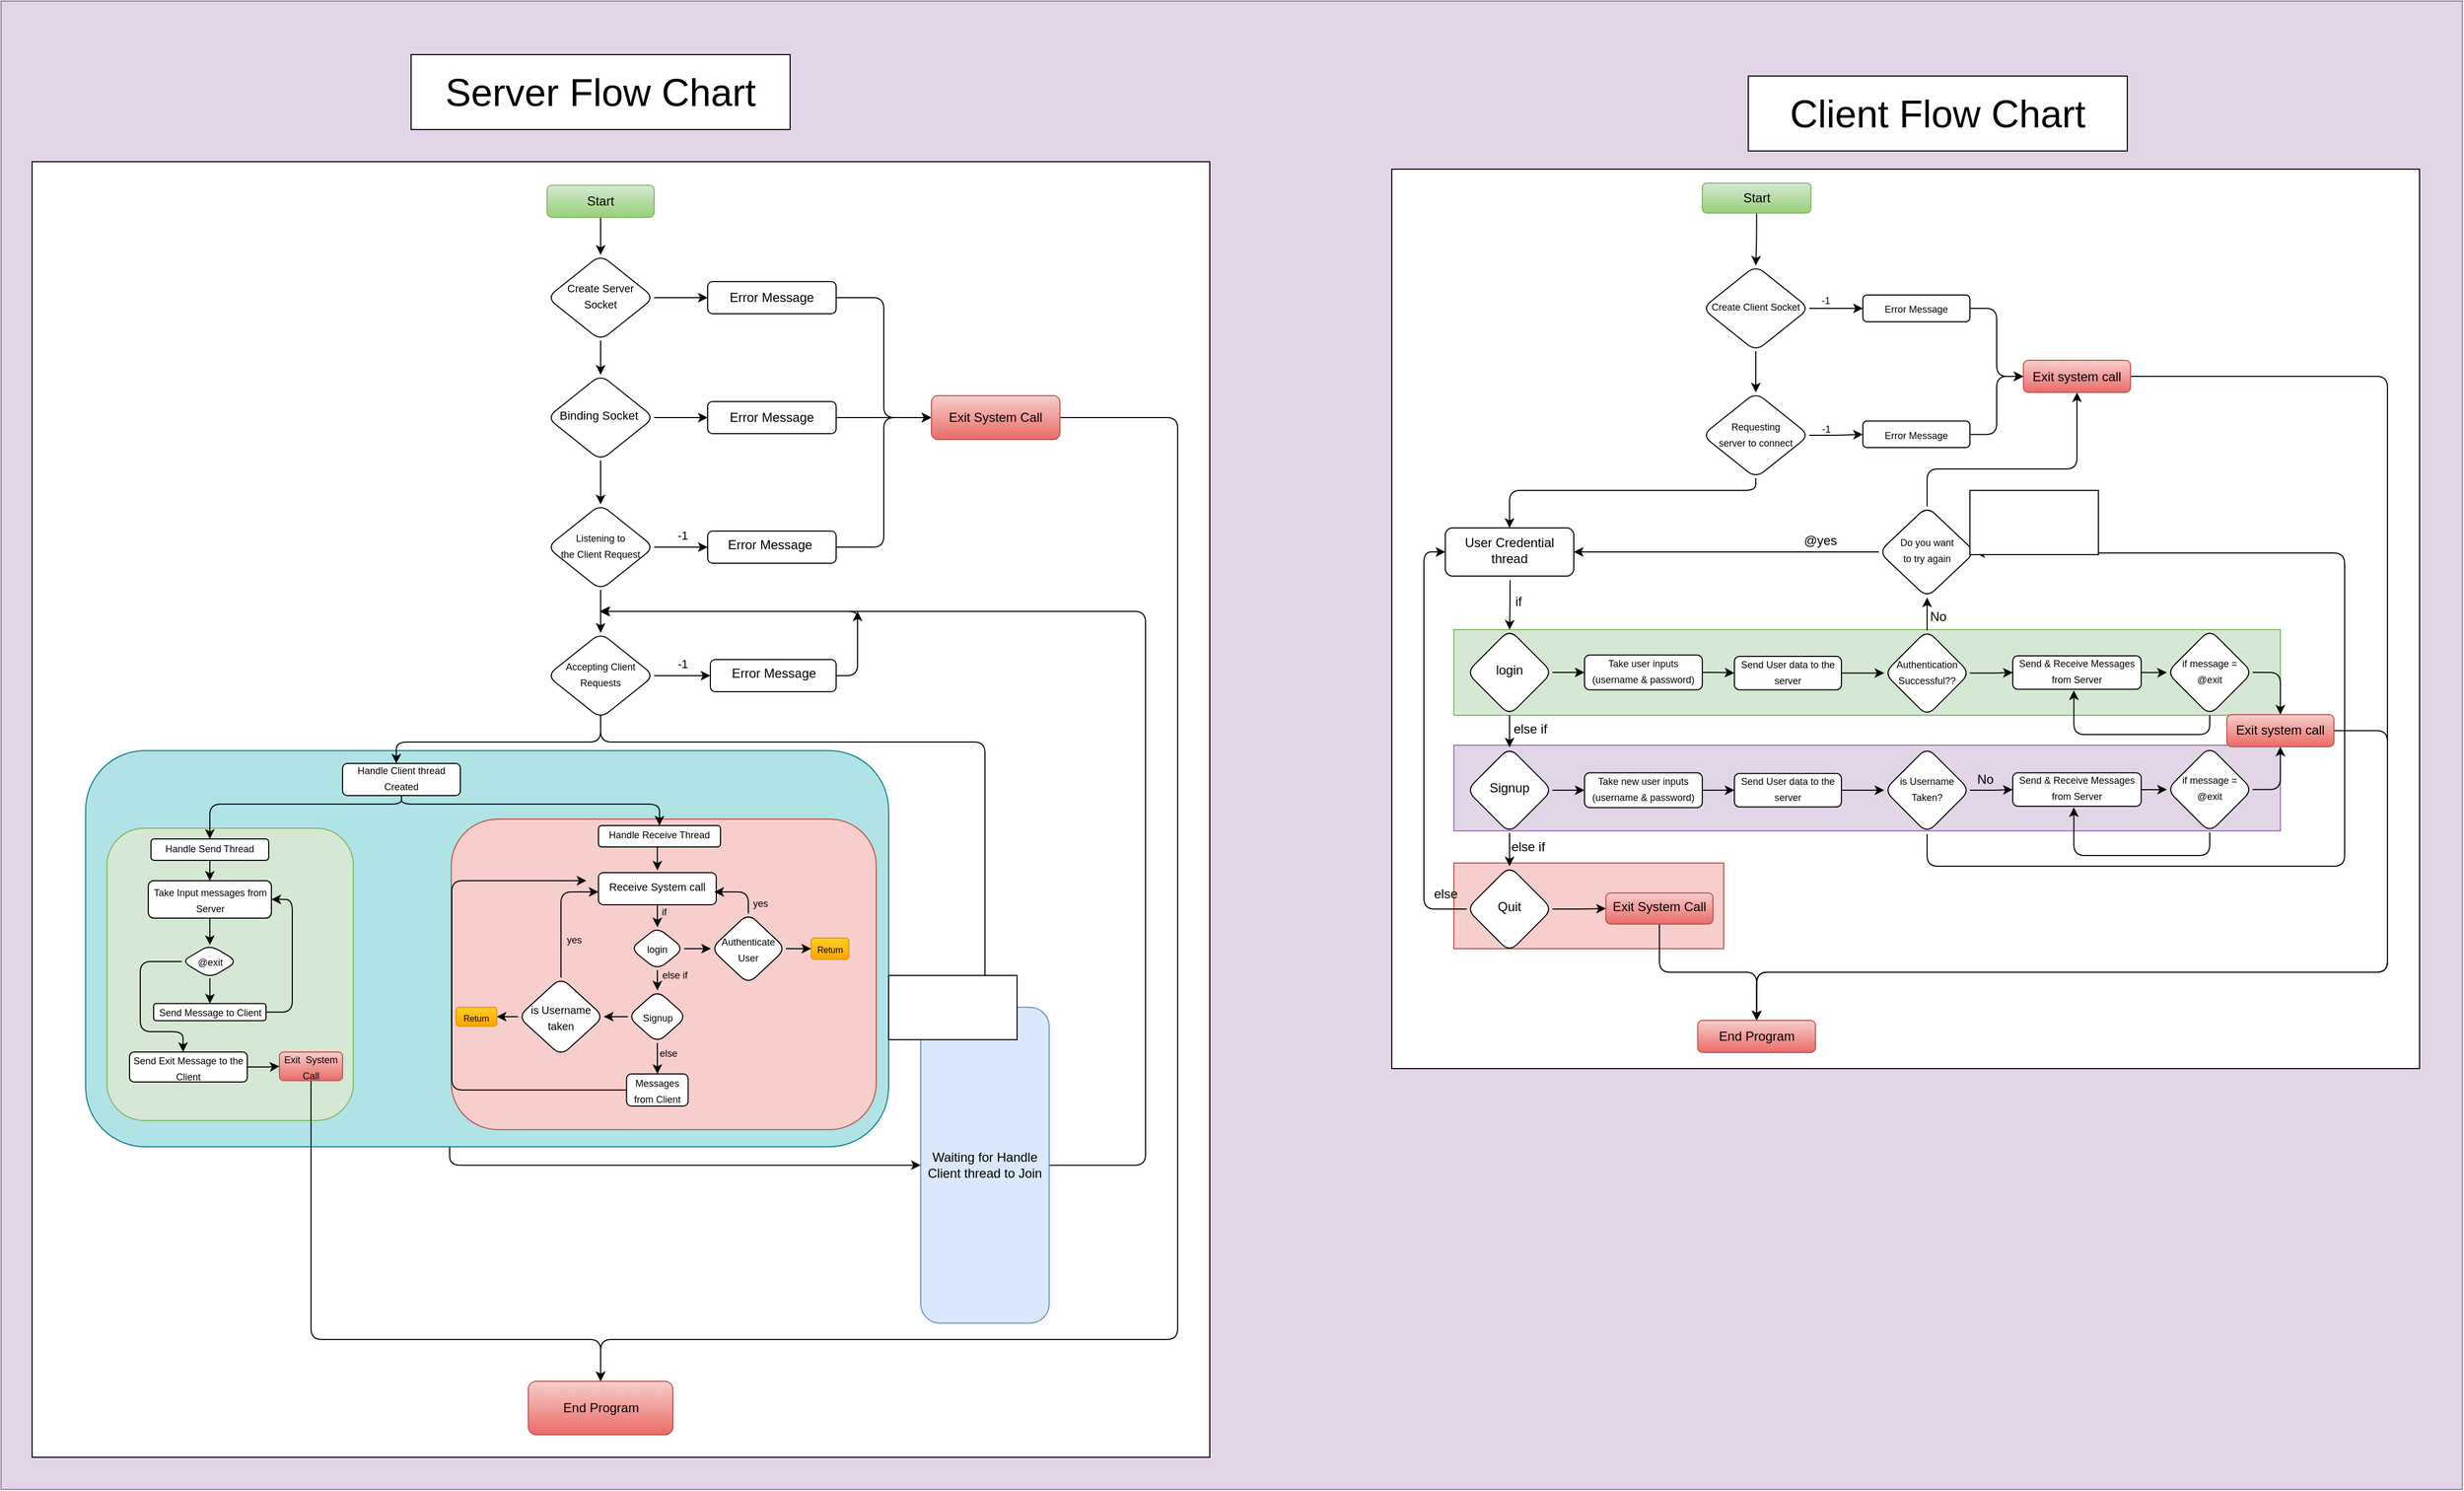 <mxfile version="22.0.4" type="github">
  <diagram id="C5RBs43oDa-KdzZeNtuy" name="Page-1">
    <mxGraphModel dx="3303" dy="2513" grid="1" gridSize="10" guides="1" tooltips="1" connect="1" arrows="1" fold="1" page="1" pageScale="1" pageWidth="827" pageHeight="1169" math="0" shadow="0">
      <root>
        <mxCell id="WIyWlLk6GJQsqaUBKTNV-0" />
        <mxCell id="WIyWlLk6GJQsqaUBKTNV-1" parent="WIyWlLk6GJQsqaUBKTNV-0" />
        <mxCell id="n1alUwQBTvNdXAod-HOT-214" value="" style="rounded=0;whiteSpace=wrap;html=1;fillColor=#e1d5e7;strokeColor=#9673a6;" vertex="1" parent="WIyWlLk6GJQsqaUBKTNV-1">
          <mxGeometry x="-179" y="-170" width="2299" height="1390" as="geometry" />
        </mxCell>
        <mxCell id="n1alUwQBTvNdXAod-HOT-212" value="" style="rounded=0;whiteSpace=wrap;html=1;" vertex="1" parent="WIyWlLk6GJQsqaUBKTNV-1">
          <mxGeometry x="1120" y="-13" width="960" height="840" as="geometry" />
        </mxCell>
        <mxCell id="n1alUwQBTvNdXAod-HOT-210" value="" style="rounded=0;whiteSpace=wrap;html=1;fillColor=#f8cecc;strokeColor=#b85450;" vertex="1" parent="WIyWlLk6GJQsqaUBKTNV-1">
          <mxGeometry x="1178" y="635" width="252" height="80" as="geometry" />
        </mxCell>
        <mxCell id="n1alUwQBTvNdXAod-HOT-209" value="" style="rounded=0;whiteSpace=wrap;html=1;fillColor=#e1d5e7;strokeColor=#9673a6;" vertex="1" parent="WIyWlLk6GJQsqaUBKTNV-1">
          <mxGeometry x="1178" y="525" width="772" height="80" as="geometry" />
        </mxCell>
        <mxCell id="n1alUwQBTvNdXAod-HOT-208" value="" style="rounded=0;whiteSpace=wrap;html=1;fillColor=#d5e8d4;strokeColor=#82b366;" vertex="1" parent="WIyWlLk6GJQsqaUBKTNV-1">
          <mxGeometry x="1178" y="417" width="772" height="80" as="geometry" />
        </mxCell>
        <mxCell id="n1alUwQBTvNdXAod-HOT-104" value="" style="square=1;whiteSpace=wrap;html=1;" vertex="1" parent="WIyWlLk6GJQsqaUBKTNV-1">
          <mxGeometry x="-150" y="-20" width="1100" height="1210" as="geometry" />
        </mxCell>
        <mxCell id="n1alUwQBTvNdXAod-HOT-87" value="" style="edgeStyle=orthogonalEdgeStyle;rounded=1;orthogonalLoop=1;jettySize=auto;html=1;entryX=0;entryY=0.5;entryDx=0;entryDy=0;" edge="1" parent="WIyWlLk6GJQsqaUBKTNV-1" source="n1alUwQBTvNdXAod-HOT-85" target="n1alUwQBTvNdXAod-HOT-24">
          <mxGeometry relative="1" as="geometry">
            <mxPoint x="275" y="980" as="targetPoint" />
            <Array as="points">
              <mxPoint x="240" y="917" />
            </Array>
          </mxGeometry>
        </mxCell>
        <mxCell id="n1alUwQBTvNdXAod-HOT-85" value="" style="rounded=1;whiteSpace=wrap;html=1;fillColor=#b0e3e6;strokeColor=#0e8088;" vertex="1" parent="WIyWlLk6GJQsqaUBKTNV-1">
          <mxGeometry x="-100" y="530" width="750" height="370" as="geometry" />
        </mxCell>
        <mxCell id="n1alUwQBTvNdXAod-HOT-82" value="" style="rounded=1;whiteSpace=wrap;html=1;fillColor=#d5e8d4;strokeColor=#82b366;" vertex="1" parent="WIyWlLk6GJQsqaUBKTNV-1">
          <mxGeometry x="-80" y="602.5" width="230" height="273" as="geometry" />
        </mxCell>
        <mxCell id="n1alUwQBTvNdXAod-HOT-68" value="" style="rounded=1;whiteSpace=wrap;html=1;fillColor=#f8cecc;strokeColor=#b85450;" vertex="1" parent="WIyWlLk6GJQsqaUBKTNV-1">
          <mxGeometry x="241.5" y="594" width="397" height="290" as="geometry" />
        </mxCell>
        <mxCell id="n1alUwQBTvNdXAod-HOT-110" value="" style="edgeStyle=orthogonalEdgeStyle;rounded=1;orthogonalLoop=1;jettySize=auto;html=1;" edge="1" parent="WIyWlLk6GJQsqaUBKTNV-1" source="WIyWlLk6GJQsqaUBKTNV-3" target="WIyWlLk6GJQsqaUBKTNV-6">
          <mxGeometry relative="1" as="geometry" />
        </mxCell>
        <mxCell id="WIyWlLk6GJQsqaUBKTNV-3" value="Start" style="rounded=1;whiteSpace=wrap;html=1;fontSize=12;glass=0;strokeWidth=1;shadow=0;fillColor=#d5e8d4;gradientColor=#97d077;strokeColor=#82b366;" parent="WIyWlLk6GJQsqaUBKTNV-1" vertex="1">
          <mxGeometry x="331" y="2" width="100" height="30" as="geometry" />
        </mxCell>
        <mxCell id="n1alUwQBTvNdXAod-HOT-111" value="" style="edgeStyle=orthogonalEdgeStyle;rounded=1;orthogonalLoop=1;jettySize=auto;html=1;" edge="1" parent="WIyWlLk6GJQsqaUBKTNV-1" source="WIyWlLk6GJQsqaUBKTNV-6" target="WIyWlLk6GJQsqaUBKTNV-10">
          <mxGeometry relative="1" as="geometry" />
        </mxCell>
        <mxCell id="n1alUwQBTvNdXAod-HOT-113" value="" style="edgeStyle=orthogonalEdgeStyle;rounded=1;orthogonalLoop=1;jettySize=auto;html=1;" edge="1" parent="WIyWlLk6GJQsqaUBKTNV-1" source="WIyWlLk6GJQsqaUBKTNV-6" target="WIyWlLk6GJQsqaUBKTNV-7">
          <mxGeometry relative="1" as="geometry" />
        </mxCell>
        <mxCell id="WIyWlLk6GJQsqaUBKTNV-6" value="&lt;font style=&quot;font-size: 10px;&quot;&gt;Create Server Socket&lt;/font&gt;" style="rhombus;whiteSpace=wrap;html=1;shadow=0;fontFamily=Helvetica;fontSize=12;align=center;strokeWidth=1;spacing=6;spacingTop=-4;rounded=1;" parent="WIyWlLk6GJQsqaUBKTNV-1" vertex="1">
          <mxGeometry x="331" y="67" width="100" height="80" as="geometry" />
        </mxCell>
        <mxCell id="n1alUwQBTvNdXAod-HOT-100" value="" style="edgeStyle=orthogonalEdgeStyle;rounded=1;orthogonalLoop=1;jettySize=auto;html=1;entryX=0;entryY=0.5;entryDx=0;entryDy=0;" edge="1" parent="WIyWlLk6GJQsqaUBKTNV-1" source="WIyWlLk6GJQsqaUBKTNV-7" target="n1alUwQBTvNdXAod-HOT-97">
          <mxGeometry relative="1" as="geometry">
            <mxPoint x="681" y="107" as="targetPoint" />
          </mxGeometry>
        </mxCell>
        <mxCell id="WIyWlLk6GJQsqaUBKTNV-7" value="Error Message" style="rounded=1;whiteSpace=wrap;html=1;fontSize=12;glass=0;strokeWidth=1;shadow=0;" parent="WIyWlLk6GJQsqaUBKTNV-1" vertex="1">
          <mxGeometry x="481" y="92" width="120" height="30" as="geometry" />
        </mxCell>
        <mxCell id="n1alUwQBTvNdXAod-HOT-112" value="" style="edgeStyle=orthogonalEdgeStyle;rounded=1;orthogonalLoop=1;jettySize=auto;html=1;" edge="1" parent="WIyWlLk6GJQsqaUBKTNV-1" source="WIyWlLk6GJQsqaUBKTNV-10" target="n1alUwQBTvNdXAod-HOT-1">
          <mxGeometry relative="1" as="geometry" />
        </mxCell>
        <mxCell id="n1alUwQBTvNdXAod-HOT-114" value="" style="edgeStyle=orthogonalEdgeStyle;rounded=1;orthogonalLoop=1;jettySize=auto;html=1;" edge="1" parent="WIyWlLk6GJQsqaUBKTNV-1" source="WIyWlLk6GJQsqaUBKTNV-10" target="WIyWlLk6GJQsqaUBKTNV-12">
          <mxGeometry relative="1" as="geometry" />
        </mxCell>
        <mxCell id="WIyWlLk6GJQsqaUBKTNV-10" value="&lt;font style=&quot;font-size: 11px;&quot;&gt;Binding Socket&amp;nbsp;&lt;/font&gt;" style="rhombus;whiteSpace=wrap;html=1;shadow=0;fontFamily=Helvetica;fontSize=12;align=center;strokeWidth=1;spacing=6;spacingTop=-4;rounded=1;" parent="WIyWlLk6GJQsqaUBKTNV-1" vertex="1">
          <mxGeometry x="331" y="179" width="100" height="80" as="geometry" />
        </mxCell>
        <mxCell id="n1alUwQBTvNdXAod-HOT-101" value="" style="edgeStyle=orthogonalEdgeStyle;rounded=1;orthogonalLoop=1;jettySize=auto;html=1;" edge="1" parent="WIyWlLk6GJQsqaUBKTNV-1" source="WIyWlLk6GJQsqaUBKTNV-12" target="n1alUwQBTvNdXAod-HOT-97">
          <mxGeometry relative="1" as="geometry" />
        </mxCell>
        <mxCell id="WIyWlLk6GJQsqaUBKTNV-12" value="Error Message" style="rounded=1;whiteSpace=wrap;html=1;fontSize=12;glass=0;strokeWidth=1;shadow=0;" parent="WIyWlLk6GJQsqaUBKTNV-1" vertex="1">
          <mxGeometry x="481" y="204" width="120" height="30" as="geometry" />
        </mxCell>
        <mxCell id="n1alUwQBTvNdXAod-HOT-6" value="" style="edgeStyle=orthogonalEdgeStyle;rounded=1;orthogonalLoop=1;jettySize=auto;html=1;exitX=1;exitY=0.5;exitDx=0;exitDy=0;" edge="1" parent="WIyWlLk6GJQsqaUBKTNV-1" source="n1alUwQBTvNdXAod-HOT-1" target="n1alUwQBTvNdXAod-HOT-5">
          <mxGeometry relative="1" as="geometry">
            <mxPoint x="441" y="340" as="sourcePoint" />
          </mxGeometry>
        </mxCell>
        <mxCell id="n1alUwQBTvNdXAod-HOT-9" value="" style="edgeStyle=orthogonalEdgeStyle;rounded=1;orthogonalLoop=1;jettySize=auto;html=1;exitX=0.5;exitY=1;exitDx=0;exitDy=0;" edge="1" parent="WIyWlLk6GJQsqaUBKTNV-1" source="n1alUwQBTvNdXAod-HOT-1" target="n1alUwQBTvNdXAod-HOT-8">
          <mxGeometry relative="1" as="geometry">
            <mxPoint x="361" y="400" as="sourcePoint" />
          </mxGeometry>
        </mxCell>
        <mxCell id="n1alUwQBTvNdXAod-HOT-1" value="&lt;font style=&quot;font-size: 9px;&quot;&gt;Listening to &lt;br&gt;the Client Request&lt;/font&gt;" style="rhombus;whiteSpace=wrap;html=1;shadow=0;fontFamily=Helvetica;fontSize=12;align=center;strokeWidth=1;spacing=6;spacingTop=-4;rounded=1;" vertex="1" parent="WIyWlLk6GJQsqaUBKTNV-1">
          <mxGeometry x="331" y="300" width="100" height="80" as="geometry" />
        </mxCell>
        <mxCell id="n1alUwQBTvNdXAod-HOT-102" style="edgeStyle=orthogonalEdgeStyle;rounded=1;orthogonalLoop=1;jettySize=auto;html=1;entryX=0;entryY=0.5;entryDx=0;entryDy=0;" edge="1" parent="WIyWlLk6GJQsqaUBKTNV-1" source="n1alUwQBTvNdXAod-HOT-5" target="n1alUwQBTvNdXAod-HOT-97">
          <mxGeometry relative="1" as="geometry" />
        </mxCell>
        <mxCell id="n1alUwQBTvNdXAod-HOT-5" value="Error Message&amp;nbsp;" style="rounded=1;whiteSpace=wrap;html=1;shadow=0;strokeWidth=1;spacing=6;spacingTop=-4;" vertex="1" parent="WIyWlLk6GJQsqaUBKTNV-1">
          <mxGeometry x="481" y="325" width="120" height="30" as="geometry" />
        </mxCell>
        <mxCell id="n1alUwQBTvNdXAod-HOT-12" value="" style="edgeStyle=orthogonalEdgeStyle;rounded=1;orthogonalLoop=1;jettySize=auto;html=1;" edge="1" parent="WIyWlLk6GJQsqaUBKTNV-1" source="n1alUwQBTvNdXAod-HOT-8" target="n1alUwQBTvNdXAod-HOT-11">
          <mxGeometry relative="1" as="geometry" />
        </mxCell>
        <mxCell id="n1alUwQBTvNdXAod-HOT-20" value="" style="edgeStyle=orthogonalEdgeStyle;rounded=1;orthogonalLoop=1;jettySize=auto;html=1;entryX=0.456;entryY=0.001;entryDx=0;entryDy=0;entryPerimeter=0;" edge="1" parent="WIyWlLk6GJQsqaUBKTNV-1" target="n1alUwQBTvNdXAod-HOT-19">
          <mxGeometry relative="1" as="geometry">
            <mxPoint x="381" y="475" as="sourcePoint" />
            <mxPoint x="281" y="542" as="targetPoint" />
            <Array as="points">
              <mxPoint x="381" y="522" />
              <mxPoint x="190" y="522" />
            </Array>
          </mxGeometry>
        </mxCell>
        <mxCell id="n1alUwQBTvNdXAod-HOT-22" style="edgeStyle=orthogonalEdgeStyle;rounded=1;orthogonalLoop=1;jettySize=auto;html=1;exitX=0.5;exitY=1;exitDx=0;exitDy=0;entryX=0.5;entryY=0;entryDx=0;entryDy=0;" edge="1" parent="WIyWlLk6GJQsqaUBKTNV-1" source="n1alUwQBTvNdXAod-HOT-8" target="n1alUwQBTvNdXAod-HOT-24">
          <mxGeometry relative="1" as="geometry">
            <mxPoint x="591" y="684" as="targetPoint" />
            <mxPoint x="381" y="552" as="sourcePoint" />
            <Array as="points">
              <mxPoint x="381" y="522" />
              <mxPoint x="740" y="522" />
            </Array>
          </mxGeometry>
        </mxCell>
        <mxCell id="n1alUwQBTvNdXAod-HOT-8" value="&lt;font style=&quot;font-size: 9px;&quot;&gt;Accepting Client Requests&lt;/font&gt;" style="rhombus;whiteSpace=wrap;html=1;shadow=0;fontFamily=Helvetica;fontSize=12;align=center;strokeWidth=1;spacing=6;spacingTop=-4;rounded=1;" vertex="1" parent="WIyWlLk6GJQsqaUBKTNV-1">
          <mxGeometry x="331" y="420" width="100" height="80" as="geometry" />
        </mxCell>
        <mxCell id="n1alUwQBTvNdXAod-HOT-10" value="&lt;span style=&quot;color: rgb(0, 0, 0); font-family: Helvetica; font-size: 11px; font-style: normal; font-variant-ligatures: normal; font-variant-caps: normal; font-weight: 400; letter-spacing: normal; orphans: 2; text-align: center; text-indent: 0px; text-transform: none; widows: 2; word-spacing: 0px; -webkit-text-stroke-width: 0px; background-color: rgb(251, 251, 251); text-decoration-thickness: initial; text-decoration-style: initial; text-decoration-color: initial; float: none; display: inline !important;&quot;&gt;-1&lt;/span&gt;" style="text;whiteSpace=wrap;html=1;rounded=1;" vertex="1" parent="WIyWlLk6GJQsqaUBKTNV-1">
          <mxGeometry x="451" y="315" width="40" height="40" as="geometry" />
        </mxCell>
        <mxCell id="n1alUwQBTvNdXAod-HOT-17" value="" style="edgeStyle=orthogonalEdgeStyle;rounded=1;orthogonalLoop=1;jettySize=auto;html=1;" edge="1" parent="WIyWlLk6GJQsqaUBKTNV-1" source="n1alUwQBTvNdXAod-HOT-11">
          <mxGeometry relative="1" as="geometry">
            <mxPoint x="621" y="400" as="targetPoint" />
            <Array as="points">
              <mxPoint x="621" y="460" />
              <mxPoint x="621" y="410" />
            </Array>
          </mxGeometry>
        </mxCell>
        <mxCell id="n1alUwQBTvNdXAod-HOT-11" value="Error Message" style="rounded=1;whiteSpace=wrap;html=1;shadow=0;strokeWidth=1;spacing=6;spacingTop=-4;" vertex="1" parent="WIyWlLk6GJQsqaUBKTNV-1">
          <mxGeometry x="483.5" y="445" width="117.5" height="30" as="geometry" />
        </mxCell>
        <mxCell id="n1alUwQBTvNdXAod-HOT-13" value="&lt;span style=&quot;color: rgb(0, 0, 0); font-family: Helvetica; font-size: 11px; font-style: normal; font-variant-ligatures: normal; font-variant-caps: normal; font-weight: 400; letter-spacing: normal; orphans: 2; text-align: center; text-indent: 0px; text-transform: none; widows: 2; word-spacing: 0px; -webkit-text-stroke-width: 0px; background-color: rgb(251, 251, 251); text-decoration-thickness: initial; text-decoration-style: initial; text-decoration-color: initial; float: none; display: inline !important;&quot;&gt;-1&lt;/span&gt;" style="text;whiteSpace=wrap;html=1;rounded=1;" vertex="1" parent="WIyWlLk6GJQsqaUBKTNV-1">
          <mxGeometry x="451" y="435" width="40" height="40" as="geometry" />
        </mxCell>
        <mxCell id="n1alUwQBTvNdXAod-HOT-18" value="" style="edgeStyle=orthogonalEdgeStyle;rounded=1;orthogonalLoop=1;jettySize=auto;html=1;" edge="1" parent="WIyWlLk6GJQsqaUBKTNV-1">
          <mxGeometry relative="1" as="geometry">
            <mxPoint x="621" y="410" as="sourcePoint" />
            <mxPoint x="381" y="400" as="targetPoint" />
            <Array as="points">
              <mxPoint x="621" y="400" />
            </Array>
          </mxGeometry>
        </mxCell>
        <mxCell id="n1alUwQBTvNdXAod-HOT-26" value="" style="edgeStyle=orthogonalEdgeStyle;rounded=1;orthogonalLoop=1;jettySize=auto;html=1;entryX=0.5;entryY=0;entryDx=0;entryDy=0;exitX=0.5;exitY=1;exitDx=0;exitDy=0;" edge="1" parent="WIyWlLk6GJQsqaUBKTNV-1" source="n1alUwQBTvNdXAod-HOT-19" target="n1alUwQBTvNdXAod-HOT-25">
          <mxGeometry relative="1" as="geometry">
            <mxPoint x="336" y="552.0" as="sourcePoint" />
            <mxPoint x="135" y="590" as="targetPoint" />
            <Array as="points">
              <mxPoint x="195" y="580" />
              <mxPoint x="16" y="580" />
            </Array>
          </mxGeometry>
        </mxCell>
        <mxCell id="n1alUwQBTvNdXAod-HOT-45" value="" style="edgeStyle=orthogonalEdgeStyle;rounded=1;orthogonalLoop=1;jettySize=auto;html=1;entryX=0.5;entryY=0;entryDx=0;entryDy=0;exitX=0.5;exitY=1;exitDx=0;exitDy=0;" edge="1" parent="WIyWlLk6GJQsqaUBKTNV-1" source="n1alUwQBTvNdXAod-HOT-19" target="n1alUwQBTvNdXAod-HOT-38">
          <mxGeometry relative="1" as="geometry">
            <mxPoint x="339" y="573" as="sourcePoint" />
            <mxPoint x="436.0" y="628.5" as="targetPoint" />
            <Array as="points">
              <mxPoint x="195" y="580" />
              <mxPoint x="436" y="580" />
            </Array>
          </mxGeometry>
        </mxCell>
        <mxCell id="n1alUwQBTvNdXAod-HOT-19" value="&lt;font style=&quot;font-size: 9px;&quot;&gt;Handle Client thread Created&lt;/font&gt;" style="rounded=1;whiteSpace=wrap;html=1;shadow=0;strokeWidth=1;spacing=6;spacingTop=-4;" vertex="1" parent="WIyWlLk6GJQsqaUBKTNV-1">
          <mxGeometry x="140" y="542" width="110" height="30" as="geometry" />
        </mxCell>
        <mxCell id="n1alUwQBTvNdXAod-HOT-89" value="" style="edgeStyle=orthogonalEdgeStyle;rounded=1;orthogonalLoop=1;jettySize=auto;html=1;" edge="1" parent="WIyWlLk6GJQsqaUBKTNV-1" source="n1alUwQBTvNdXAod-HOT-24">
          <mxGeometry relative="1" as="geometry">
            <mxPoint x="380" y="400" as="targetPoint" />
            <Array as="points">
              <mxPoint x="890" y="917" />
              <mxPoint x="890" y="400" />
            </Array>
          </mxGeometry>
        </mxCell>
        <mxCell id="n1alUwQBTvNdXAod-HOT-24" value="&lt;font style=&quot;font-size: 12px;&quot;&gt;Waiting for Handle Client thread to Join&lt;/font&gt;" style="rounded=1;whiteSpace=wrap;html=1;fillColor=#dae8fc;strokeColor=#6c8ebf;" vertex="1" parent="WIyWlLk6GJQsqaUBKTNV-1">
          <mxGeometry x="680" y="769.69" width="120" height="295" as="geometry" />
        </mxCell>
        <mxCell id="n1alUwQBTvNdXAod-HOT-72" value="" style="edgeStyle=orthogonalEdgeStyle;rounded=1;orthogonalLoop=1;jettySize=auto;html=1;" edge="1" parent="WIyWlLk6GJQsqaUBKTNV-1" source="n1alUwQBTvNdXAod-HOT-25" target="n1alUwQBTvNdXAod-HOT-71">
          <mxGeometry relative="1" as="geometry" />
        </mxCell>
        <mxCell id="n1alUwQBTvNdXAod-HOT-25" value="&lt;font style=&quot;font-size: 9px;&quot;&gt;Handle Send Thread&lt;/font&gt;" style="rounded=1;whiteSpace=wrap;html=1;shadow=0;strokeWidth=1;spacing=6;spacingTop=-4;" vertex="1" parent="WIyWlLk6GJQsqaUBKTNV-1">
          <mxGeometry x="-39" y="612.5" width="110" height="20" as="geometry" />
        </mxCell>
        <mxCell id="n1alUwQBTvNdXAod-HOT-33" value="" style="edgeStyle=orthogonalEdgeStyle;rounded=1;orthogonalLoop=1;jettySize=auto;html=1;" edge="1" parent="WIyWlLk6GJQsqaUBKTNV-1" source="n1alUwQBTvNdXAod-HOT-28" target="n1alUwQBTvNdXAod-HOT-31">
          <mxGeometry relative="1" as="geometry" />
        </mxCell>
        <mxCell id="n1alUwQBTvNdXAod-HOT-28" value="&lt;font size=&quot;1&quot;&gt;Receive System call&lt;/font&gt;" style="rounded=1;whiteSpace=wrap;html=1;shadow=0;strokeWidth=1;spacing=6;spacingTop=-4;" vertex="1" parent="WIyWlLk6GJQsqaUBKTNV-1">
          <mxGeometry x="379" y="644" width="110" height="30" as="geometry" />
        </mxCell>
        <mxCell id="n1alUwQBTvNdXAod-HOT-37" value="" style="edgeStyle=orthogonalEdgeStyle;rounded=1;orthogonalLoop=1;jettySize=auto;html=1;" edge="1" parent="WIyWlLk6GJQsqaUBKTNV-1" source="n1alUwQBTvNdXAod-HOT-31" target="n1alUwQBTvNdXAod-HOT-36">
          <mxGeometry relative="1" as="geometry" />
        </mxCell>
        <mxCell id="n1alUwQBTvNdXAod-HOT-53" value="" style="edgeStyle=orthogonalEdgeStyle;rounded=1;orthogonalLoop=1;jettySize=auto;html=1;" edge="1" parent="WIyWlLk6GJQsqaUBKTNV-1" source="n1alUwQBTvNdXAod-HOT-31" target="n1alUwQBTvNdXAod-HOT-52">
          <mxGeometry relative="1" as="geometry" />
        </mxCell>
        <mxCell id="n1alUwQBTvNdXAod-HOT-31" value="&lt;font style=&quot;font-size: 9px;&quot;&gt;login&lt;/font&gt;" style="rhombus;whiteSpace=wrap;html=1;rounded=1;" vertex="1" parent="WIyWlLk6GJQsqaUBKTNV-1">
          <mxGeometry x="409" y="695" width="50" height="40" as="geometry" />
        </mxCell>
        <mxCell id="n1alUwQBTvNdXAod-HOT-34" value="&lt;font style=&quot;font-size: 9px;&quot;&gt;if&lt;/font&gt;" style="text;html=1;align=center;verticalAlign=middle;resizable=0;points=[];autosize=1;strokeColor=none;fillColor=none;rounded=1;" vertex="1" parent="WIyWlLk6GJQsqaUBKTNV-1">
          <mxGeometry x="425" y="665" width="30" height="30" as="geometry" />
        </mxCell>
        <mxCell id="n1alUwQBTvNdXAod-HOT-50" value="" style="edgeStyle=orthogonalEdgeStyle;rounded=1;orthogonalLoop=1;jettySize=auto;html=1;" edge="1" parent="WIyWlLk6GJQsqaUBKTNV-1" source="n1alUwQBTvNdXAod-HOT-36" target="n1alUwQBTvNdXAod-HOT-49">
          <mxGeometry relative="1" as="geometry" />
        </mxCell>
        <mxCell id="n1alUwQBTvNdXAod-HOT-59" value="" style="edgeStyle=orthogonalEdgeStyle;rounded=1;orthogonalLoop=1;jettySize=auto;html=1;" edge="1" parent="WIyWlLk6GJQsqaUBKTNV-1" source="n1alUwQBTvNdXAod-HOT-36" target="n1alUwQBTvNdXAod-HOT-58">
          <mxGeometry relative="1" as="geometry" />
        </mxCell>
        <mxCell id="n1alUwQBTvNdXAod-HOT-36" value="&lt;font style=&quot;font-size: 9px;&quot;&gt;Signup&lt;/font&gt;" style="rhombus;whiteSpace=wrap;html=1;rounded=1;" vertex="1" parent="WIyWlLk6GJQsqaUBKTNV-1">
          <mxGeometry x="406.5" y="754" width="55" height="49" as="geometry" />
        </mxCell>
        <mxCell id="n1alUwQBTvNdXAod-HOT-44" value="" style="edgeStyle=orthogonalEdgeStyle;rounded=1;orthogonalLoop=1;jettySize=auto;html=1;" edge="1" parent="WIyWlLk6GJQsqaUBKTNV-1" source="n1alUwQBTvNdXAod-HOT-38">
          <mxGeometry relative="1" as="geometry">
            <mxPoint x="434" y="642" as="targetPoint" />
            <Array as="points">
              <mxPoint x="434" y="642" />
            </Array>
          </mxGeometry>
        </mxCell>
        <mxCell id="n1alUwQBTvNdXAod-HOT-38" value="&lt;font style=&quot;font-size: 9px;&quot;&gt;Handle Receive Thread&lt;/font&gt;" style="rounded=1;whiteSpace=wrap;html=1;shadow=0;strokeWidth=1;spacing=6;spacingTop=-4;" vertex="1" parent="WIyWlLk6GJQsqaUBKTNV-1">
          <mxGeometry x="379" y="600" width="114" height="20" as="geometry" />
        </mxCell>
        <mxCell id="n1alUwQBTvNdXAod-HOT-47" value="&lt;font style=&quot;font-size: 9px;&quot;&gt;else if&lt;/font&gt;" style="text;html=1;align=center;verticalAlign=middle;resizable=0;points=[];autosize=1;strokeColor=none;fillColor=none;rounded=1;" vertex="1" parent="WIyWlLk6GJQsqaUBKTNV-1">
          <mxGeometry x="425" y="724" width="50" height="30" as="geometry" />
        </mxCell>
        <mxCell id="n1alUwQBTvNdXAod-HOT-64" value="" style="edgeStyle=orthogonalEdgeStyle;rounded=1;orthogonalLoop=1;jettySize=auto;html=1;entryX=0;entryY=0.25;entryDx=0;entryDy=0;exitX=0;exitY=0.5;exitDx=0;exitDy=0;" edge="1" parent="WIyWlLk6GJQsqaUBKTNV-1" source="n1alUwQBTvNdXAod-HOT-49">
          <mxGeometry relative="1" as="geometry">
            <mxPoint x="394" y="847.022" as="sourcePoint" />
            <mxPoint x="367.75" y="651.5" as="targetPoint" />
            <Array as="points">
              <mxPoint x="242" y="847" />
              <mxPoint x="242" y="652" />
            </Array>
          </mxGeometry>
        </mxCell>
        <mxCell id="n1alUwQBTvNdXAod-HOT-49" value="&lt;font style=&quot;font-size: 9px;&quot;&gt;Messages from Client&lt;/font&gt;" style="rounded=1;whiteSpace=wrap;html=1;" vertex="1" parent="WIyWlLk6GJQsqaUBKTNV-1">
          <mxGeometry x="405.25" y="832" width="57.5" height="30" as="geometry" />
        </mxCell>
        <mxCell id="n1alUwQBTvNdXAod-HOT-51" value="&lt;font style=&quot;font-size: 9px;&quot;&gt;else&lt;/font&gt;" style="text;html=1;align=center;verticalAlign=middle;resizable=0;points=[];autosize=1;strokeColor=none;fillColor=none;rounded=1;" vertex="1" parent="WIyWlLk6GJQsqaUBKTNV-1">
          <mxGeometry x="424" y="797" width="40" height="30" as="geometry" />
        </mxCell>
        <mxCell id="n1alUwQBTvNdXAod-HOT-55" value="" style="edgeStyle=orthogonalEdgeStyle;rounded=1;orthogonalLoop=1;jettySize=auto;html=1;entryX=0.984;entryY=0.633;entryDx=0;entryDy=0;entryPerimeter=0;" edge="1" parent="WIyWlLk6GJQsqaUBKTNV-1" source="n1alUwQBTvNdXAod-HOT-52" target="n1alUwQBTvNdXAod-HOT-28">
          <mxGeometry relative="1" as="geometry">
            <mxPoint x="494" y="662" as="targetPoint" />
            <Array as="points">
              <mxPoint x="519" y="662" />
              <mxPoint x="487" y="662" />
            </Array>
          </mxGeometry>
        </mxCell>
        <mxCell id="n1alUwQBTvNdXAod-HOT-57" value="" style="edgeStyle=orthogonalEdgeStyle;rounded=1;orthogonalLoop=1;jettySize=auto;html=1;" edge="1" parent="WIyWlLk6GJQsqaUBKTNV-1" source="n1alUwQBTvNdXAod-HOT-52" target="n1alUwQBTvNdXAod-HOT-56">
          <mxGeometry relative="1" as="geometry" />
        </mxCell>
        <mxCell id="n1alUwQBTvNdXAod-HOT-52" value="&lt;p style=&quot;line-height: 100%;&quot;&gt;&lt;/p&gt;&lt;div style=&quot;&quot;&gt;&lt;span style=&quot;background-color: initial;&quot;&gt;&lt;font style=&quot;font-size: 9px;&quot;&gt;Authenticate User&lt;/font&gt;&lt;/span&gt;&lt;/div&gt;&lt;p&gt;&lt;/p&gt;" style="rhombus;whiteSpace=wrap;html=1;align=center;rounded=1;" vertex="1" parent="WIyWlLk6GJQsqaUBKTNV-1">
          <mxGeometry x="484" y="682" width="70" height="66" as="geometry" />
        </mxCell>
        <mxCell id="n1alUwQBTvNdXAod-HOT-56" value="&lt;font style=&quot;font-size: 8px;&quot;&gt;Return&lt;/font&gt;" style="whiteSpace=wrap;html=1;fillColor=#ffcd28;gradientColor=#ffa500;strokeColor=#d79b00;rounded=1;" vertex="1" parent="WIyWlLk6GJQsqaUBKTNV-1">
          <mxGeometry x="577.63" y="705" width="35.25" height="20" as="geometry" />
        </mxCell>
        <mxCell id="n1alUwQBTvNdXAod-HOT-60" value="" style="edgeStyle=orthogonalEdgeStyle;rounded=1;orthogonalLoop=1;jettySize=auto;html=1;" edge="1" parent="WIyWlLk6GJQsqaUBKTNV-1" source="n1alUwQBTvNdXAod-HOT-58" target="n1alUwQBTvNdXAod-HOT-28">
          <mxGeometry relative="1" as="geometry">
            <Array as="points">
              <mxPoint x="344" y="662" />
            </Array>
          </mxGeometry>
        </mxCell>
        <mxCell id="n1alUwQBTvNdXAod-HOT-66" value="" style="edgeStyle=orthogonalEdgeStyle;rounded=1;orthogonalLoop=1;jettySize=auto;html=1;" edge="1" parent="WIyWlLk6GJQsqaUBKTNV-1" source="n1alUwQBTvNdXAod-HOT-58" target="n1alUwQBTvNdXAod-HOT-65">
          <mxGeometry relative="1" as="geometry" />
        </mxCell>
        <mxCell id="n1alUwQBTvNdXAod-HOT-58" value="&lt;font size=&quot;1&quot;&gt;is Username taken&lt;/font&gt;" style="rhombus;whiteSpace=wrap;html=1;rounded=1;" vertex="1" parent="WIyWlLk6GJQsqaUBKTNV-1">
          <mxGeometry x="304" y="742" width="80" height="73" as="geometry" />
        </mxCell>
        <mxCell id="n1alUwQBTvNdXAod-HOT-61" value="&lt;font style=&quot;font-size: 9px;&quot;&gt;yes&lt;/font&gt;" style="text;html=1;align=center;verticalAlign=middle;resizable=0;points=[];autosize=1;strokeColor=none;fillColor=none;rounded=1;" vertex="1" parent="WIyWlLk6GJQsqaUBKTNV-1">
          <mxGeometry x="510" y="657" width="40" height="30" as="geometry" />
        </mxCell>
        <mxCell id="n1alUwQBTvNdXAod-HOT-62" value="&lt;font style=&quot;font-size: 9px;&quot;&gt;yes&lt;/font&gt;" style="text;html=1;align=center;verticalAlign=middle;resizable=0;points=[];autosize=1;strokeColor=none;fillColor=none;rounded=1;" vertex="1" parent="WIyWlLk6GJQsqaUBKTNV-1">
          <mxGeometry x="336" y="691" width="40" height="30" as="geometry" />
        </mxCell>
        <mxCell id="n1alUwQBTvNdXAod-HOT-65" value="&lt;font style=&quot;font-size: 8px;&quot;&gt;Return&lt;/font&gt;" style="whiteSpace=wrap;html=1;align=center;fillColor=#ffcd28;gradientColor=#ffa500;strokeColor=#d79b00;rounded=1;" vertex="1" parent="WIyWlLk6GJQsqaUBKTNV-1">
          <mxGeometry x="246" y="769.69" width="38" height="17.62" as="geometry" />
        </mxCell>
        <mxCell id="n1alUwQBTvNdXAod-HOT-74" value="" style="edgeStyle=orthogonalEdgeStyle;rounded=1;orthogonalLoop=1;jettySize=auto;html=1;" edge="1" parent="WIyWlLk6GJQsqaUBKTNV-1" source="n1alUwQBTvNdXAod-HOT-71" target="n1alUwQBTvNdXAod-HOT-73">
          <mxGeometry relative="1" as="geometry" />
        </mxCell>
        <mxCell id="n1alUwQBTvNdXAod-HOT-71" value="&lt;font style=&quot;font-size: 9px;&quot;&gt;Take Input messages from Server&lt;/font&gt;" style="rounded=1;whiteSpace=wrap;html=1;" vertex="1" parent="WIyWlLk6GJQsqaUBKTNV-1">
          <mxGeometry x="-41.5" y="651.5" width="115" height="35" as="geometry" />
        </mxCell>
        <mxCell id="n1alUwQBTvNdXAod-HOT-76" value="" style="edgeStyle=orthogonalEdgeStyle;rounded=1;orthogonalLoop=1;jettySize=auto;html=1;" edge="1" parent="WIyWlLk6GJQsqaUBKTNV-1" source="n1alUwQBTvNdXAod-HOT-73" target="n1alUwQBTvNdXAod-HOT-75">
          <mxGeometry relative="1" as="geometry" />
        </mxCell>
        <mxCell id="n1alUwQBTvNdXAod-HOT-79" value="" style="edgeStyle=orthogonalEdgeStyle;rounded=1;orthogonalLoop=1;jettySize=auto;html=1;exitX=0;exitY=0.5;exitDx=0;exitDy=0;" edge="1" parent="WIyWlLk6GJQsqaUBKTNV-1" source="n1alUwQBTvNdXAod-HOT-73" target="n1alUwQBTvNdXAod-HOT-78">
          <mxGeometry relative="1" as="geometry">
            <mxPoint x="-42.949" y="834.47" as="sourcePoint" />
            <Array as="points">
              <mxPoint x="-49" y="726.5" />
              <mxPoint x="-49" y="792.5" />
              <mxPoint x="-9" y="792.5" />
            </Array>
          </mxGeometry>
        </mxCell>
        <mxCell id="n1alUwQBTvNdXAod-HOT-73" value="&lt;font style=&quot;font-size: 9px;&quot;&gt;@exit&lt;/font&gt;" style="rhombus;whiteSpace=wrap;html=1;rounded=1;" vertex="1" parent="WIyWlLk6GJQsqaUBKTNV-1">
          <mxGeometry x="-10.25" y="711.5" width="52.5" height="31" as="geometry" />
        </mxCell>
        <mxCell id="n1alUwQBTvNdXAod-HOT-77" value="" style="edgeStyle=orthogonalEdgeStyle;rounded=1;orthogonalLoop=1;jettySize=auto;html=1;entryX=1;entryY=0.5;entryDx=0;entryDy=0;" edge="1" parent="WIyWlLk6GJQsqaUBKTNV-1" source="n1alUwQBTvNdXAod-HOT-75" target="n1alUwQBTvNdXAod-HOT-71">
          <mxGeometry relative="1" as="geometry">
            <mxPoint x="151" y="772.5" as="targetPoint" />
            <Array as="points">
              <mxPoint x="93" y="774.5" />
              <mxPoint x="93" y="669.5" />
            </Array>
          </mxGeometry>
        </mxCell>
        <mxCell id="n1alUwQBTvNdXAod-HOT-75" value="&lt;font style=&quot;font-size: 9px;&quot;&gt;Send Message to Client&lt;/font&gt;" style="whiteSpace=wrap;html=1;rounded=1;" vertex="1" parent="WIyWlLk6GJQsqaUBKTNV-1">
          <mxGeometry x="-36.5" y="766.19" width="105" height="16" as="geometry" />
        </mxCell>
        <mxCell id="n1alUwQBTvNdXAod-HOT-81" value="" style="edgeStyle=orthogonalEdgeStyle;rounded=1;orthogonalLoop=1;jettySize=auto;html=1;" edge="1" parent="WIyWlLk6GJQsqaUBKTNV-1" source="n1alUwQBTvNdXAod-HOT-78" target="n1alUwQBTvNdXAod-HOT-80">
          <mxGeometry relative="1" as="geometry" />
        </mxCell>
        <mxCell id="n1alUwQBTvNdXAod-HOT-78" value="&lt;font style=&quot;font-size: 9px;&quot;&gt;Send Exit Message to the Client&lt;/font&gt;" style="whiteSpace=wrap;html=1;rounded=1;" vertex="1" parent="WIyWlLk6GJQsqaUBKTNV-1">
          <mxGeometry x="-59" y="811.5" width="110" height="28" as="geometry" />
        </mxCell>
        <mxCell id="n1alUwQBTvNdXAod-HOT-96" value="" style="edgeStyle=orthogonalEdgeStyle;rounded=1;orthogonalLoop=1;jettySize=auto;html=1;entryX=0.5;entryY=0;entryDx=0;entryDy=0;" edge="1" parent="WIyWlLk6GJQsqaUBKTNV-1" source="n1alUwQBTvNdXAod-HOT-80" target="n1alUwQBTvNdXAod-HOT-90">
          <mxGeometry relative="1" as="geometry">
            <mxPoint x="110.5" y="917.75" as="targetPoint" />
            <Array as="points">
              <mxPoint x="111" y="1080" />
              <mxPoint x="381" y="1080" />
            </Array>
          </mxGeometry>
        </mxCell>
        <mxCell id="n1alUwQBTvNdXAod-HOT-80" value="&lt;font style=&quot;font-size: 9px;&quot;&gt;Exit&amp;nbsp; System Call&lt;/font&gt;" style="whiteSpace=wrap;html=1;rounded=1;fillColor=#f8cecc;strokeColor=#b85450;gradientColor=#ea6b66;" vertex="1" parent="WIyWlLk6GJQsqaUBKTNV-1">
          <mxGeometry x="81" y="811.5" width="59" height="26.75" as="geometry" />
        </mxCell>
        <mxCell id="n1alUwQBTvNdXAod-HOT-90" value="End Program" style="rounded=1;whiteSpace=wrap;html=1;fillColor=#f8cecc;gradientColor=#ea6b66;strokeColor=#b85450;" vertex="1" parent="WIyWlLk6GJQsqaUBKTNV-1">
          <mxGeometry x="313.5" y="1119" width="135" height="50" as="geometry" />
        </mxCell>
        <mxCell id="n1alUwQBTvNdXAod-HOT-103" style="edgeStyle=orthogonalEdgeStyle;rounded=1;orthogonalLoop=1;jettySize=auto;html=1;entryX=0.5;entryY=0;entryDx=0;entryDy=0;" edge="1" parent="WIyWlLk6GJQsqaUBKTNV-1" source="n1alUwQBTvNdXAod-HOT-97" target="n1alUwQBTvNdXAod-HOT-90">
          <mxGeometry relative="1" as="geometry">
            <Array as="points">
              <mxPoint x="920" y="219" />
              <mxPoint x="920" y="1080" />
              <mxPoint x="381" y="1080" />
            </Array>
          </mxGeometry>
        </mxCell>
        <mxCell id="n1alUwQBTvNdXAod-HOT-97" value="Exit System Call" style="rounded=1;whiteSpace=wrap;html=1;fillColor=#f8cecc;gradientColor=#ea6b66;strokeColor=#b85450;" vertex="1" parent="WIyWlLk6GJQsqaUBKTNV-1">
          <mxGeometry x="690" y="198.5" width="120" height="41" as="geometry" />
        </mxCell>
        <mxCell id="n1alUwQBTvNdXAod-HOT-130" value="" style="edgeStyle=orthogonalEdgeStyle;rounded=1;orthogonalLoop=1;jettySize=auto;html=1;" edge="1" parent="WIyWlLk6GJQsqaUBKTNV-1" source="n1alUwQBTvNdXAod-HOT-107" target="n1alUwQBTvNdXAod-HOT-128">
          <mxGeometry relative="1" as="geometry" />
        </mxCell>
        <mxCell id="n1alUwQBTvNdXAod-HOT-107" value="Start" style="rounded=1;whiteSpace=wrap;html=1;fillColor=#d5e8d4;gradientColor=#97d077;strokeColor=#82b366;" vertex="1" parent="WIyWlLk6GJQsqaUBKTNV-1">
          <mxGeometry x="1410" width="101.5" height="28" as="geometry" />
        </mxCell>
        <mxCell id="n1alUwQBTvNdXAod-HOT-131" value="" style="edgeStyle=orthogonalEdgeStyle;rounded=1;orthogonalLoop=1;jettySize=auto;html=1;" edge="1" parent="WIyWlLk6GJQsqaUBKTNV-1" source="n1alUwQBTvNdXAod-HOT-128" target="n1alUwQBTvNdXAod-HOT-129">
          <mxGeometry relative="1" as="geometry" />
        </mxCell>
        <mxCell id="n1alUwQBTvNdXAod-HOT-135" value="" style="edgeStyle=orthogonalEdgeStyle;rounded=1;orthogonalLoop=1;jettySize=auto;html=1;" edge="1" parent="WIyWlLk6GJQsqaUBKTNV-1" source="n1alUwQBTvNdXAod-HOT-128" target="n1alUwQBTvNdXAod-HOT-133">
          <mxGeometry relative="1" as="geometry" />
        </mxCell>
        <mxCell id="n1alUwQBTvNdXAod-HOT-128" value="&lt;font style=&quot;font-size: 9px;&quot;&gt;Create Client Socket&lt;/font&gt;" style="rhombus;whiteSpace=wrap;html=1;shadow=0;fontFamily=Helvetica;fontSize=12;align=center;strokeWidth=1;spacing=6;spacingTop=-4;rounded=1;" vertex="1" parent="WIyWlLk6GJQsqaUBKTNV-1">
          <mxGeometry x="1410" y="77" width="100" height="80" as="geometry" />
        </mxCell>
        <mxCell id="n1alUwQBTvNdXAod-HOT-201" style="edgeStyle=orthogonalEdgeStyle;rounded=1;orthogonalLoop=1;jettySize=auto;html=1;entryX=0;entryY=0.5;entryDx=0;entryDy=0;" edge="1" parent="WIyWlLk6GJQsqaUBKTNV-1" source="n1alUwQBTvNdXAod-HOT-129" target="n1alUwQBTvNdXAod-HOT-198">
          <mxGeometry relative="1" as="geometry" />
        </mxCell>
        <mxCell id="n1alUwQBTvNdXAod-HOT-129" value="&lt;font style=&quot;font-size: 9px;&quot;&gt;Error Message&lt;/font&gt;" style="rounded=1;whiteSpace=wrap;html=1;fontSize=12;glass=0;strokeWidth=1;shadow=0;" vertex="1" parent="WIyWlLk6GJQsqaUBKTNV-1">
          <mxGeometry x="1560" y="104.5" width="100" height="25" as="geometry" />
        </mxCell>
        <mxCell id="n1alUwQBTvNdXAod-HOT-132" value="" style="edgeStyle=orthogonalEdgeStyle;rounded=1;orthogonalLoop=1;jettySize=auto;html=1;" edge="1" parent="WIyWlLk6GJQsqaUBKTNV-1" source="n1alUwQBTvNdXAod-HOT-133" target="n1alUwQBTvNdXAod-HOT-134">
          <mxGeometry relative="1" as="geometry" />
        </mxCell>
        <mxCell id="n1alUwQBTvNdXAod-HOT-140" value="" style="edgeStyle=orthogonalEdgeStyle;rounded=1;orthogonalLoop=1;jettySize=auto;html=1;" edge="1" parent="WIyWlLk6GJQsqaUBKTNV-1" source="n1alUwQBTvNdXAod-HOT-133" target="n1alUwQBTvNdXAod-HOT-139">
          <mxGeometry relative="1" as="geometry">
            <Array as="points">
              <mxPoint x="1460" y="287" />
              <mxPoint x="1230" y="287" />
            </Array>
          </mxGeometry>
        </mxCell>
        <mxCell id="n1alUwQBTvNdXAod-HOT-133" value="&lt;font style=&quot;font-size: 9px;&quot;&gt;Requesting &lt;br&gt;server to connect&lt;/font&gt;" style="rhombus;whiteSpace=wrap;html=1;shadow=0;fontFamily=Helvetica;fontSize=12;align=center;strokeWidth=1;spacing=6;spacingTop=-4;rounded=1;" vertex="1" parent="WIyWlLk6GJQsqaUBKTNV-1">
          <mxGeometry x="1410" y="195.5" width="100" height="80" as="geometry" />
        </mxCell>
        <mxCell id="n1alUwQBTvNdXAod-HOT-200" style="edgeStyle=orthogonalEdgeStyle;rounded=1;orthogonalLoop=1;jettySize=auto;html=1;entryX=0;entryY=0.5;entryDx=0;entryDy=0;" edge="1" parent="WIyWlLk6GJQsqaUBKTNV-1" source="n1alUwQBTvNdXAod-HOT-134" target="n1alUwQBTvNdXAod-HOT-198">
          <mxGeometry relative="1" as="geometry" />
        </mxCell>
        <mxCell id="n1alUwQBTvNdXAod-HOT-134" value="&lt;font style=&quot;font-size: 9px;&quot;&gt;Error Message&lt;/font&gt;" style="rounded=1;whiteSpace=wrap;html=1;fontSize=12;glass=0;strokeWidth=1;shadow=0;" vertex="1" parent="WIyWlLk6GJQsqaUBKTNV-1">
          <mxGeometry x="1560" y="222.25" width="100" height="24.75" as="geometry" />
        </mxCell>
        <mxCell id="n1alUwQBTvNdXAod-HOT-137" value="&lt;font style=&quot;font-size: 9px;&quot;&gt;-1&lt;/font&gt;" style="text;html=1;align=center;verticalAlign=middle;resizable=0;points=[];autosize=1;strokeColor=none;fillColor=none;rounded=1;" vertex="1" parent="WIyWlLk6GJQsqaUBKTNV-1">
          <mxGeometry x="1510" y="94" width="30" height="30" as="geometry" />
        </mxCell>
        <mxCell id="n1alUwQBTvNdXAod-HOT-138" value="&lt;span style=&quot;color: rgb(0, 0, 0); font-family: Helvetica; font-size: 9px; font-style: normal; font-variant-ligatures: normal; font-variant-caps: normal; font-weight: 400; letter-spacing: normal; orphans: 2; text-align: center; text-indent: 0px; text-transform: none; widows: 2; word-spacing: 0px; -webkit-text-stroke-width: 0px; background-color: rgb(251, 251, 251); text-decoration-thickness: initial; text-decoration-style: initial; text-decoration-color: initial; float: none; display: inline !important;&quot;&gt;-1&lt;/span&gt;" style="text;whiteSpace=wrap;html=1;rounded=1;" vertex="1" parent="WIyWlLk6GJQsqaUBKTNV-1">
          <mxGeometry x="1520" y="214.63" width="40" height="40" as="geometry" />
        </mxCell>
        <mxCell id="n1alUwQBTvNdXAod-HOT-142" value="" style="edgeStyle=orthogonalEdgeStyle;rounded=1;orthogonalLoop=1;jettySize=auto;html=1;exitX=0.504;exitY=1.086;exitDx=0;exitDy=0;exitPerimeter=0;" edge="1" parent="WIyWlLk6GJQsqaUBKTNV-1" source="n1alUwQBTvNdXAod-HOT-139" target="n1alUwQBTvNdXAod-HOT-141">
          <mxGeometry relative="1" as="geometry">
            <mxPoint x="1169.996" y="387" as="sourcePoint" />
          </mxGeometry>
        </mxCell>
        <mxCell id="n1alUwQBTvNdXAod-HOT-139" value="User Credential thread" style="whiteSpace=wrap;html=1;shadow=0;strokeWidth=1;spacing=6;spacingTop=-4;rounded=1;" vertex="1" parent="WIyWlLk6GJQsqaUBKTNV-1">
          <mxGeometry x="1170" y="322" width="120" height="45" as="geometry" />
        </mxCell>
        <mxCell id="n1alUwQBTvNdXAod-HOT-145" value="" style="edgeStyle=orthogonalEdgeStyle;rounded=1;orthogonalLoop=1;jettySize=auto;html=1;" edge="1" parent="WIyWlLk6GJQsqaUBKTNV-1" source="n1alUwQBTvNdXAod-HOT-141" target="n1alUwQBTvNdXAod-HOT-144">
          <mxGeometry relative="1" as="geometry" />
        </mxCell>
        <mxCell id="n1alUwQBTvNdXAod-HOT-153" value="" style="edgeStyle=orthogonalEdgeStyle;rounded=1;orthogonalLoop=1;jettySize=auto;html=1;" edge="1" parent="WIyWlLk6GJQsqaUBKTNV-1" source="n1alUwQBTvNdXAod-HOT-141" target="n1alUwQBTvNdXAod-HOT-152">
          <mxGeometry relative="1" as="geometry" />
        </mxCell>
        <mxCell id="n1alUwQBTvNdXAod-HOT-141" value="login" style="rhombus;whiteSpace=wrap;html=1;shadow=0;strokeWidth=1;spacing=6;spacingTop=-4;rounded=1;" vertex="1" parent="WIyWlLk6GJQsqaUBKTNV-1">
          <mxGeometry x="1189.97" y="417" width="80" height="80" as="geometry" />
        </mxCell>
        <mxCell id="n1alUwQBTvNdXAod-HOT-143" value="if" style="text;html=1;align=center;verticalAlign=middle;resizable=0;points=[];autosize=1;strokeColor=none;fillColor=none;rounded=1;" vertex="1" parent="WIyWlLk6GJQsqaUBKTNV-1">
          <mxGeometry x="1223" y="376" width="30" height="30" as="geometry" />
        </mxCell>
        <mxCell id="n1alUwQBTvNdXAod-HOT-148" value="" style="edgeStyle=orthogonalEdgeStyle;rounded=1;orthogonalLoop=1;jettySize=auto;html=1;" edge="1" parent="WIyWlLk6GJQsqaUBKTNV-1" source="n1alUwQBTvNdXAod-HOT-144" target="n1alUwQBTvNdXAod-HOT-147">
          <mxGeometry relative="1" as="geometry" />
        </mxCell>
        <mxCell id="n1alUwQBTvNdXAod-HOT-188" value="" style="edgeStyle=orthogonalEdgeStyle;rounded=1;orthogonalLoop=1;jettySize=auto;html=1;" edge="1" parent="WIyWlLk6GJQsqaUBKTNV-1" source="n1alUwQBTvNdXAod-HOT-144" target="n1alUwQBTvNdXAod-HOT-175">
          <mxGeometry relative="1" as="geometry" />
        </mxCell>
        <mxCell id="n1alUwQBTvNdXAod-HOT-144" value="Signup" style="rhombus;whiteSpace=wrap;html=1;shadow=0;strokeWidth=1;spacing=6;spacingTop=-4;rounded=1;" vertex="1" parent="WIyWlLk6GJQsqaUBKTNV-1">
          <mxGeometry x="1189.97" y="527" width="80" height="80" as="geometry" />
        </mxCell>
        <mxCell id="n1alUwQBTvNdXAod-HOT-146" value="else if" style="text;html=1;align=center;verticalAlign=middle;resizable=0;points=[];autosize=1;strokeColor=none;fillColor=none;rounded=1;" vertex="1" parent="WIyWlLk6GJQsqaUBKTNV-1">
          <mxGeometry x="1224" y="495" width="50" height="30" as="geometry" />
        </mxCell>
        <mxCell id="n1alUwQBTvNdXAod-HOT-150" style="edgeStyle=orthogonalEdgeStyle;rounded=1;orthogonalLoop=1;jettySize=auto;html=1;entryX=0;entryY=0.5;entryDx=0;entryDy=0;" edge="1" parent="WIyWlLk6GJQsqaUBKTNV-1" source="n1alUwQBTvNdXAod-HOT-147" target="n1alUwQBTvNdXAod-HOT-139">
          <mxGeometry relative="1" as="geometry">
            <Array as="points">
              <mxPoint x="1150" y="678" />
              <mxPoint x="1150" y="345" />
            </Array>
          </mxGeometry>
        </mxCell>
        <mxCell id="n1alUwQBTvNdXAod-HOT-194" value="" style="edgeStyle=orthogonalEdgeStyle;rounded=1;orthogonalLoop=1;jettySize=auto;html=1;" edge="1" parent="WIyWlLk6GJQsqaUBKTNV-1" source="n1alUwQBTvNdXAod-HOT-147" target="n1alUwQBTvNdXAod-HOT-193">
          <mxGeometry relative="1" as="geometry" />
        </mxCell>
        <mxCell id="n1alUwQBTvNdXAod-HOT-147" value="Quit" style="rhombus;whiteSpace=wrap;html=1;shadow=0;strokeWidth=1;spacing=6;spacingTop=-4;rounded=1;" vertex="1" parent="WIyWlLk6GJQsqaUBKTNV-1">
          <mxGeometry x="1189.97" y="638" width="80.03" height="80" as="geometry" />
        </mxCell>
        <mxCell id="n1alUwQBTvNdXAod-HOT-149" value="else if" style="text;html=1;align=center;verticalAlign=middle;resizable=0;points=[];autosize=1;strokeColor=none;fillColor=none;rounded=1;" vertex="1" parent="WIyWlLk6GJQsqaUBKTNV-1">
          <mxGeometry x="1222" y="605" width="50" height="30" as="geometry" />
        </mxCell>
        <mxCell id="n1alUwQBTvNdXAod-HOT-151" value="else" style="text;html=1;align=center;verticalAlign=middle;resizable=0;points=[];autosize=1;strokeColor=none;fillColor=none;rounded=1;" vertex="1" parent="WIyWlLk6GJQsqaUBKTNV-1">
          <mxGeometry x="1145" y="649" width="50" height="30" as="geometry" />
        </mxCell>
        <mxCell id="n1alUwQBTvNdXAod-HOT-158" value="" style="edgeStyle=orthogonalEdgeStyle;rounded=1;orthogonalLoop=1;jettySize=auto;html=1;" edge="1" parent="WIyWlLk6GJQsqaUBKTNV-1" source="n1alUwQBTvNdXAod-HOT-152" target="n1alUwQBTvNdXAod-HOT-157">
          <mxGeometry relative="1" as="geometry" />
        </mxCell>
        <mxCell id="n1alUwQBTvNdXAod-HOT-152" value="&lt;font style=&quot;font-size: 9px;&quot;&gt;&lt;font style=&quot;&quot;&gt;Take user inputs&lt;br&gt;&lt;/font&gt;(username &amp;amp; password)&lt;/font&gt;" style="whiteSpace=wrap;html=1;shadow=0;strokeWidth=1;spacing=6;spacingTop=-4;rounded=1;" vertex="1" parent="WIyWlLk6GJQsqaUBKTNV-1">
          <mxGeometry x="1300" y="440.75" width="110.03" height="32.5" as="geometry" />
        </mxCell>
        <mxCell id="n1alUwQBTvNdXAod-HOT-160" value="" style="edgeStyle=orthogonalEdgeStyle;rounded=1;orthogonalLoop=1;jettySize=auto;html=1;" edge="1" parent="WIyWlLk6GJQsqaUBKTNV-1" source="n1alUwQBTvNdXAod-HOT-157" target="n1alUwQBTvNdXAod-HOT-159">
          <mxGeometry relative="1" as="geometry" />
        </mxCell>
        <mxCell id="n1alUwQBTvNdXAod-HOT-157" value="&lt;font style=&quot;font-size: 9px;&quot;&gt;Send User data to the server&lt;/font&gt;" style="whiteSpace=wrap;html=1;shadow=0;strokeWidth=1;spacing=6;spacingTop=-4;rounded=1;" vertex="1" parent="WIyWlLk6GJQsqaUBKTNV-1">
          <mxGeometry x="1440.01" y="442" width="99.99" height="31.25" as="geometry" />
        </mxCell>
        <mxCell id="n1alUwQBTvNdXAod-HOT-162" value="" style="edgeStyle=orthogonalEdgeStyle;rounded=1;orthogonalLoop=1;jettySize=auto;html=1;" edge="1" parent="WIyWlLk6GJQsqaUBKTNV-1" source="n1alUwQBTvNdXAod-HOT-159" target="n1alUwQBTvNdXAod-HOT-161">
          <mxGeometry relative="1" as="geometry" />
        </mxCell>
        <mxCell id="n1alUwQBTvNdXAod-HOT-170" value="" style="edgeStyle=orthogonalEdgeStyle;rounded=1;orthogonalLoop=1;jettySize=auto;html=1;" edge="1" parent="WIyWlLk6GJQsqaUBKTNV-1" source="n1alUwQBTvNdXAod-HOT-159" target="n1alUwQBTvNdXAod-HOT-169">
          <mxGeometry relative="1" as="geometry" />
        </mxCell>
        <mxCell id="n1alUwQBTvNdXAod-HOT-159" value="&lt;font style=&quot;font-size: 9px;&quot;&gt;Authentication Successful??&lt;/font&gt;" style="rhombus;whiteSpace=wrap;html=1;shadow=0;strokeWidth=1;spacing=6;spacingTop=-4;rounded=1;" vertex="1" parent="WIyWlLk6GJQsqaUBKTNV-1">
          <mxGeometry x="1580.005" y="417.625" width="80" height="80" as="geometry" />
        </mxCell>
        <mxCell id="n1alUwQBTvNdXAod-HOT-163" style="edgeStyle=orthogonalEdgeStyle;rounded=1;orthogonalLoop=1;jettySize=auto;html=1;entryX=1;entryY=0.5;entryDx=0;entryDy=0;" edge="1" parent="WIyWlLk6GJQsqaUBKTNV-1" source="n1alUwQBTvNdXAod-HOT-161" target="n1alUwQBTvNdXAod-HOT-139">
          <mxGeometry relative="1" as="geometry" />
        </mxCell>
        <mxCell id="n1alUwQBTvNdXAod-HOT-199" style="edgeStyle=orthogonalEdgeStyle;rounded=1;orthogonalLoop=1;jettySize=auto;html=1;entryX=0.5;entryY=1;entryDx=0;entryDy=0;" edge="1" parent="WIyWlLk6GJQsqaUBKTNV-1" source="n1alUwQBTvNdXAod-HOT-161" target="n1alUwQBTvNdXAod-HOT-198">
          <mxGeometry relative="1" as="geometry">
            <Array as="points">
              <mxPoint x="1620" y="267" />
              <mxPoint x="1760" y="267" />
            </Array>
          </mxGeometry>
        </mxCell>
        <mxCell id="n1alUwQBTvNdXAod-HOT-161" value="&lt;font style=&quot;font-size: 9px;&quot;&gt;Do you want &lt;br&gt;to try again&lt;/font&gt;" style="rhombus;whiteSpace=wrap;html=1;shadow=0;strokeWidth=1;spacing=6;spacingTop=-4;rounded=1;" vertex="1" parent="WIyWlLk6GJQsqaUBKTNV-1">
          <mxGeometry x="1575" y="301.99" width="90" height="85.01" as="geometry" />
        </mxCell>
        <mxCell id="n1alUwQBTvNdXAod-HOT-164" value="@yes" style="text;html=1;align=center;verticalAlign=middle;resizable=0;points=[];autosize=1;strokeColor=none;fillColor=none;" vertex="1" parent="WIyWlLk6GJQsqaUBKTNV-1">
          <mxGeometry x="1495" y="319" width="50" height="30" as="geometry" />
        </mxCell>
        <mxCell id="n1alUwQBTvNdXAod-HOT-168" value="No" style="text;html=1;align=center;verticalAlign=middle;resizable=0;points=[];autosize=1;strokeColor=none;fillColor=none;" vertex="1" parent="WIyWlLk6GJQsqaUBKTNV-1">
          <mxGeometry x="1610" y="390" width="40" height="30" as="geometry" />
        </mxCell>
        <mxCell id="n1alUwQBTvNdXAod-HOT-172" value="" style="edgeStyle=orthogonalEdgeStyle;rounded=1;orthogonalLoop=1;jettySize=auto;html=1;" edge="1" parent="WIyWlLk6GJQsqaUBKTNV-1" source="n1alUwQBTvNdXAod-HOT-169" target="n1alUwQBTvNdXAod-HOT-171">
          <mxGeometry relative="1" as="geometry" />
        </mxCell>
        <mxCell id="n1alUwQBTvNdXAod-HOT-169" value="&lt;font style=&quot;font-size: 9px;&quot;&gt;Send &amp;amp; Receive Messages from Server&lt;/font&gt;" style="whiteSpace=wrap;html=1;shadow=0;strokeWidth=1;spacing=6;spacingTop=-4;rounded=1;" vertex="1" parent="WIyWlLk6GJQsqaUBKTNV-1">
          <mxGeometry x="1700" y="441.5" width="119.99" height="31.25" as="geometry" />
        </mxCell>
        <mxCell id="n1alUwQBTvNdXAod-HOT-196" style="edgeStyle=orthogonalEdgeStyle;rounded=1;orthogonalLoop=1;jettySize=auto;html=1;" edge="1" parent="WIyWlLk6GJQsqaUBKTNV-1" source="n1alUwQBTvNdXAod-HOT-171" target="n1alUwQBTvNdXAod-HOT-195">
          <mxGeometry relative="1" as="geometry">
            <Array as="points">
              <mxPoint x="1950" y="457" />
            </Array>
          </mxGeometry>
        </mxCell>
        <mxCell id="n1alUwQBTvNdXAod-HOT-171" value="&lt;font style=&quot;font-size: 9px;&quot;&gt;if message = @exit&lt;/font&gt;" style="rhombus;whiteSpace=wrap;html=1;shadow=0;strokeWidth=1;spacing=6;spacingTop=-4;rounded=1;" vertex="1" parent="WIyWlLk6GJQsqaUBKTNV-1">
          <mxGeometry x="1844.005" y="417.005" width="80" height="80" as="geometry" />
        </mxCell>
        <mxCell id="n1alUwQBTvNdXAod-HOT-173" style="edgeStyle=orthogonalEdgeStyle;rounded=1;orthogonalLoop=1;jettySize=auto;html=1;entryX=0.476;entryY=1.034;entryDx=0;entryDy=0;entryPerimeter=0;" edge="1" parent="WIyWlLk6GJQsqaUBKTNV-1" source="n1alUwQBTvNdXAod-HOT-171" target="n1alUwQBTvNdXAod-HOT-169">
          <mxGeometry relative="1" as="geometry">
            <Array as="points">
              <mxPoint x="1884" y="515" />
              <mxPoint x="1757" y="515" />
            </Array>
          </mxGeometry>
        </mxCell>
        <mxCell id="n1alUwQBTvNdXAod-HOT-174" value="" style="edgeStyle=orthogonalEdgeStyle;rounded=1;orthogonalLoop=1;jettySize=auto;html=1;" edge="1" parent="WIyWlLk6GJQsqaUBKTNV-1" source="n1alUwQBTvNdXAod-HOT-175" target="n1alUwQBTvNdXAod-HOT-177">
          <mxGeometry relative="1" as="geometry" />
        </mxCell>
        <mxCell id="n1alUwQBTvNdXAod-HOT-175" value="&lt;font style=&quot;font-size: 9px;&quot;&gt;&lt;font style=&quot;&quot;&gt;Take new user inputs&lt;br&gt;&lt;/font&gt;(username &amp;amp; password)&lt;/font&gt;" style="whiteSpace=wrap;html=1;shadow=0;strokeWidth=1;spacing=6;spacingTop=-4;rounded=1;" vertex="1" parent="WIyWlLk6GJQsqaUBKTNV-1">
          <mxGeometry x="1300" y="550.75" width="110.03" height="32.5" as="geometry" />
        </mxCell>
        <mxCell id="n1alUwQBTvNdXAod-HOT-176" value="" style="edgeStyle=orthogonalEdgeStyle;rounded=1;orthogonalLoop=1;jettySize=auto;html=1;" edge="1" parent="WIyWlLk6GJQsqaUBKTNV-1" source="n1alUwQBTvNdXAod-HOT-177" target="n1alUwQBTvNdXAod-HOT-180">
          <mxGeometry relative="1" as="geometry" />
        </mxCell>
        <mxCell id="n1alUwQBTvNdXAod-HOT-177" value="&lt;font style=&quot;font-size: 9px;&quot;&gt;Send User data to the server&lt;/font&gt;" style="whiteSpace=wrap;html=1;shadow=0;strokeWidth=1;spacing=6;spacingTop=-4;rounded=1;" vertex="1" parent="WIyWlLk6GJQsqaUBKTNV-1">
          <mxGeometry x="1440.01" y="551.37" width="99.99" height="31.25" as="geometry" />
        </mxCell>
        <mxCell id="n1alUwQBTvNdXAod-HOT-179" value="" style="edgeStyle=orthogonalEdgeStyle;rounded=1;orthogonalLoop=1;jettySize=auto;html=1;" edge="1" parent="WIyWlLk6GJQsqaUBKTNV-1" source="n1alUwQBTvNdXAod-HOT-180" target="n1alUwQBTvNdXAod-HOT-185">
          <mxGeometry relative="1" as="geometry" />
        </mxCell>
        <mxCell id="n1alUwQBTvNdXAod-HOT-192" style="edgeStyle=orthogonalEdgeStyle;rounded=1;orthogonalLoop=1;jettySize=auto;html=1;entryX=1;entryY=0.5;entryDx=0;entryDy=0;" edge="1" parent="WIyWlLk6GJQsqaUBKTNV-1">
          <mxGeometry relative="1" as="geometry">
            <mxPoint x="1620" y="607.99" as="sourcePoint" />
            <mxPoint x="1665" y="345.495" as="targetPoint" />
            <Array as="points">
              <mxPoint x="1620" y="638" />
              <mxPoint x="2010" y="638" />
              <mxPoint x="2010" y="346" />
            </Array>
          </mxGeometry>
        </mxCell>
        <mxCell id="n1alUwQBTvNdXAod-HOT-180" value="&lt;font style=&quot;font-size: 9px;&quot;&gt;is Username Taken?&lt;/font&gt;" style="rhombus;whiteSpace=wrap;html=1;shadow=0;strokeWidth=1;spacing=6;spacingTop=-4;rounded=1;" vertex="1" parent="WIyWlLk6GJQsqaUBKTNV-1">
          <mxGeometry x="1580.005" y="526.995" width="80" height="80" as="geometry" />
        </mxCell>
        <mxCell id="n1alUwQBTvNdXAod-HOT-184" value="" style="edgeStyle=orthogonalEdgeStyle;rounded=1;orthogonalLoop=1;jettySize=auto;html=1;" edge="1" parent="WIyWlLk6GJQsqaUBKTNV-1" source="n1alUwQBTvNdXAod-HOT-185" target="n1alUwQBTvNdXAod-HOT-186">
          <mxGeometry relative="1" as="geometry" />
        </mxCell>
        <mxCell id="n1alUwQBTvNdXAod-HOT-185" value="&lt;font style=&quot;font-size: 9px;&quot;&gt;Send &amp;amp; Receive Messages from Server&lt;/font&gt;" style="whiteSpace=wrap;html=1;shadow=0;strokeWidth=1;spacing=6;spacingTop=-4;rounded=1;" vertex="1" parent="WIyWlLk6GJQsqaUBKTNV-1">
          <mxGeometry x="1700" y="550.75" width="119.99" height="31.25" as="geometry" />
        </mxCell>
        <mxCell id="n1alUwQBTvNdXAod-HOT-197" style="edgeStyle=orthogonalEdgeStyle;rounded=1;orthogonalLoop=1;jettySize=auto;html=1;entryX=0.5;entryY=1;entryDx=0;entryDy=0;" edge="1" parent="WIyWlLk6GJQsqaUBKTNV-1" source="n1alUwQBTvNdXAod-HOT-186" target="n1alUwQBTvNdXAod-HOT-195">
          <mxGeometry relative="1" as="geometry">
            <Array as="points">
              <mxPoint x="1950" y="566" />
            </Array>
          </mxGeometry>
        </mxCell>
        <mxCell id="n1alUwQBTvNdXAod-HOT-186" value="&lt;font style=&quot;font-size: 9px;&quot;&gt;if message = @exit&lt;/font&gt;" style="rhombus;whiteSpace=wrap;html=1;shadow=0;strokeWidth=1;spacing=6;spacingTop=-4;rounded=1;" vertex="1" parent="WIyWlLk6GJQsqaUBKTNV-1">
          <mxGeometry x="1844.005" y="526.375" width="80" height="80" as="geometry" />
        </mxCell>
        <mxCell id="n1alUwQBTvNdXAod-HOT-187" style="edgeStyle=orthogonalEdgeStyle;rounded=1;orthogonalLoop=1;jettySize=auto;html=1;entryX=0.476;entryY=1.034;entryDx=0;entryDy=0;entryPerimeter=0;" edge="1" parent="WIyWlLk6GJQsqaUBKTNV-1" source="n1alUwQBTvNdXAod-HOT-186" target="n1alUwQBTvNdXAod-HOT-185">
          <mxGeometry relative="1" as="geometry">
            <Array as="points">
              <mxPoint x="1884" y="628" />
              <mxPoint x="1757" y="628" />
            </Array>
          </mxGeometry>
        </mxCell>
        <mxCell id="n1alUwQBTvNdXAod-HOT-189" value="No" style="text;html=1;align=center;verticalAlign=middle;resizable=0;points=[];autosize=1;strokeColor=none;fillColor=none;" vertex="1" parent="WIyWlLk6GJQsqaUBKTNV-1">
          <mxGeometry x="1654" y="542" width="40" height="30" as="geometry" />
        </mxCell>
        <mxCell id="n1alUwQBTvNdXAod-HOT-203" style="edgeStyle=orthogonalEdgeStyle;rounded=1;orthogonalLoop=1;jettySize=auto;html=1;entryX=0.5;entryY=0;entryDx=0;entryDy=0;" edge="1" parent="WIyWlLk6GJQsqaUBKTNV-1" source="n1alUwQBTvNdXAod-HOT-193" target="n1alUwQBTvNdXAod-HOT-202">
          <mxGeometry relative="1" as="geometry" />
        </mxCell>
        <mxCell id="n1alUwQBTvNdXAod-HOT-193" value="Exit System Call" style="whiteSpace=wrap;html=1;shadow=0;strokeWidth=1;spacing=6;spacingTop=-4;rounded=1;fillColor=#f8cecc;gradientColor=#ea6b66;strokeColor=#b85450;" vertex="1" parent="WIyWlLk6GJQsqaUBKTNV-1">
          <mxGeometry x="1320" y="663" width="99.98" height="29" as="geometry" />
        </mxCell>
        <mxCell id="n1alUwQBTvNdXAod-HOT-206" style="edgeStyle=orthogonalEdgeStyle;rounded=1;orthogonalLoop=1;jettySize=auto;html=1;" edge="1" parent="WIyWlLk6GJQsqaUBKTNV-1" source="n1alUwQBTvNdXAod-HOT-195" target="n1alUwQBTvNdXAod-HOT-202">
          <mxGeometry relative="1" as="geometry">
            <Array as="points">
              <mxPoint x="2050" y="511" />
              <mxPoint x="2050" y="737" />
              <mxPoint x="1461" y="737" />
            </Array>
          </mxGeometry>
        </mxCell>
        <mxCell id="n1alUwQBTvNdXAod-HOT-195" value="Exit system call" style="whiteSpace=wrap;html=1;rounded=1;fillColor=#f8cecc;gradientColor=#ea6b66;strokeColor=#b85450;" vertex="1" parent="WIyWlLk6GJQsqaUBKTNV-1">
          <mxGeometry x="1900" y="496.37" width="100" height="30" as="geometry" />
        </mxCell>
        <mxCell id="n1alUwQBTvNdXAod-HOT-207" style="edgeStyle=orthogonalEdgeStyle;rounded=1;orthogonalLoop=1;jettySize=auto;html=1;entryX=0.5;entryY=0;entryDx=0;entryDy=0;" edge="1" parent="WIyWlLk6GJQsqaUBKTNV-1" source="n1alUwQBTvNdXAod-HOT-198" target="n1alUwQBTvNdXAod-HOT-202">
          <mxGeometry relative="1" as="geometry">
            <Array as="points">
              <mxPoint x="2050" y="181" />
              <mxPoint x="2050" y="737" />
              <mxPoint x="1461" y="737" />
            </Array>
          </mxGeometry>
        </mxCell>
        <mxCell id="n1alUwQBTvNdXAod-HOT-198" value="Exit system call" style="whiteSpace=wrap;html=1;rounded=1;fillColor=#f8cecc;gradientColor=#ea6b66;strokeColor=#b85450;" vertex="1" parent="WIyWlLk6GJQsqaUBKTNV-1">
          <mxGeometry x="1709.99" y="165.5" width="100" height="30" as="geometry" />
        </mxCell>
        <mxCell id="n1alUwQBTvNdXAod-HOT-202" value="End Program" style="whiteSpace=wrap;html=1;rounded=1;fillColor=#f8cecc;gradientColor=#ea6b66;strokeColor=#b85450;" vertex="1" parent="WIyWlLk6GJQsqaUBKTNV-1">
          <mxGeometry x="1405.75" y="782" width="110" height="30" as="geometry" />
        </mxCell>
        <mxCell id="n1alUwQBTvNdXAod-HOT-211" value="" style="rounded=0;whiteSpace=wrap;html=1;" vertex="1" parent="WIyWlLk6GJQsqaUBKTNV-1">
          <mxGeometry x="1660" y="287" width="120" height="60" as="geometry" />
        </mxCell>
        <mxCell id="n1alUwQBTvNdXAod-HOT-213" value="" style="rounded=0;whiteSpace=wrap;html=1;" vertex="1" parent="WIyWlLk6GJQsqaUBKTNV-1">
          <mxGeometry x="650" y="740" width="120" height="60" as="geometry" />
        </mxCell>
        <mxCell id="n1alUwQBTvNdXAod-HOT-215" value="&lt;font style=&quot;font-size: 36px;&quot;&gt;Server Flow Chart&lt;/font&gt;" style="rounded=0;whiteSpace=wrap;html=1;" vertex="1" parent="WIyWlLk6GJQsqaUBKTNV-1">
          <mxGeometry x="204" y="-120" width="354" height="70" as="geometry" />
        </mxCell>
        <mxCell id="n1alUwQBTvNdXAod-HOT-216" value="&lt;font style=&quot;font-size: 36px;&quot;&gt;Client Flow Chart&lt;/font&gt;" style="rounded=0;whiteSpace=wrap;html=1;" vertex="1" parent="WIyWlLk6GJQsqaUBKTNV-1">
          <mxGeometry x="1453" y="-100" width="354" height="70" as="geometry" />
        </mxCell>
      </root>
    </mxGraphModel>
  </diagram>
</mxfile>
